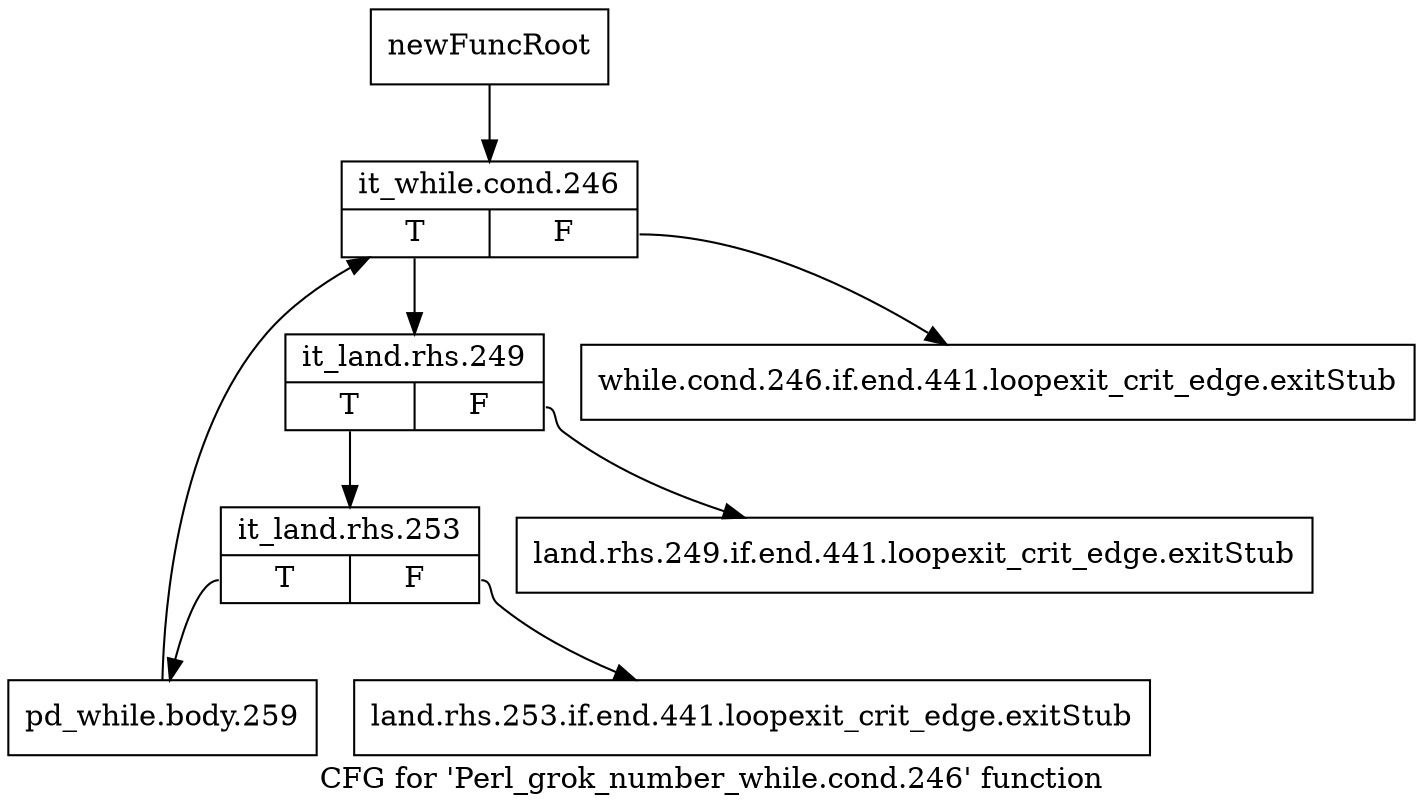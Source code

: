 digraph "CFG for 'Perl_grok_number_while.cond.246' function" {
	label="CFG for 'Perl_grok_number_while.cond.246' function";

	Node0x4bdbe80 [shape=record,label="{newFuncRoot}"];
	Node0x4bdbe80 -> Node0x4bdbfc0;
	Node0x4bdbed0 [shape=record,label="{while.cond.246.if.end.441.loopexit_crit_edge.exitStub}"];
	Node0x4bdbf20 [shape=record,label="{land.rhs.249.if.end.441.loopexit_crit_edge.exitStub}"];
	Node0x4bdbf70 [shape=record,label="{land.rhs.253.if.end.441.loopexit_crit_edge.exitStub}"];
	Node0x4bdbfc0 [shape=record,label="{it_while.cond.246|{<s0>T|<s1>F}}"];
	Node0x4bdbfc0:s0 -> Node0x4bdc010;
	Node0x4bdbfc0:s1 -> Node0x4bdbed0;
	Node0x4bdc010 [shape=record,label="{it_land.rhs.249|{<s0>T|<s1>F}}"];
	Node0x4bdc010:s0 -> Node0x4bdc060;
	Node0x4bdc010:s1 -> Node0x4bdbf20;
	Node0x4bdc060 [shape=record,label="{it_land.rhs.253|{<s0>T|<s1>F}}"];
	Node0x4bdc060:s0 -> Node0x4bdc0b0;
	Node0x4bdc060:s1 -> Node0x4bdbf70;
	Node0x4bdc0b0 [shape=record,label="{pd_while.body.259}"];
	Node0x4bdc0b0 -> Node0x4bdbfc0;
}
